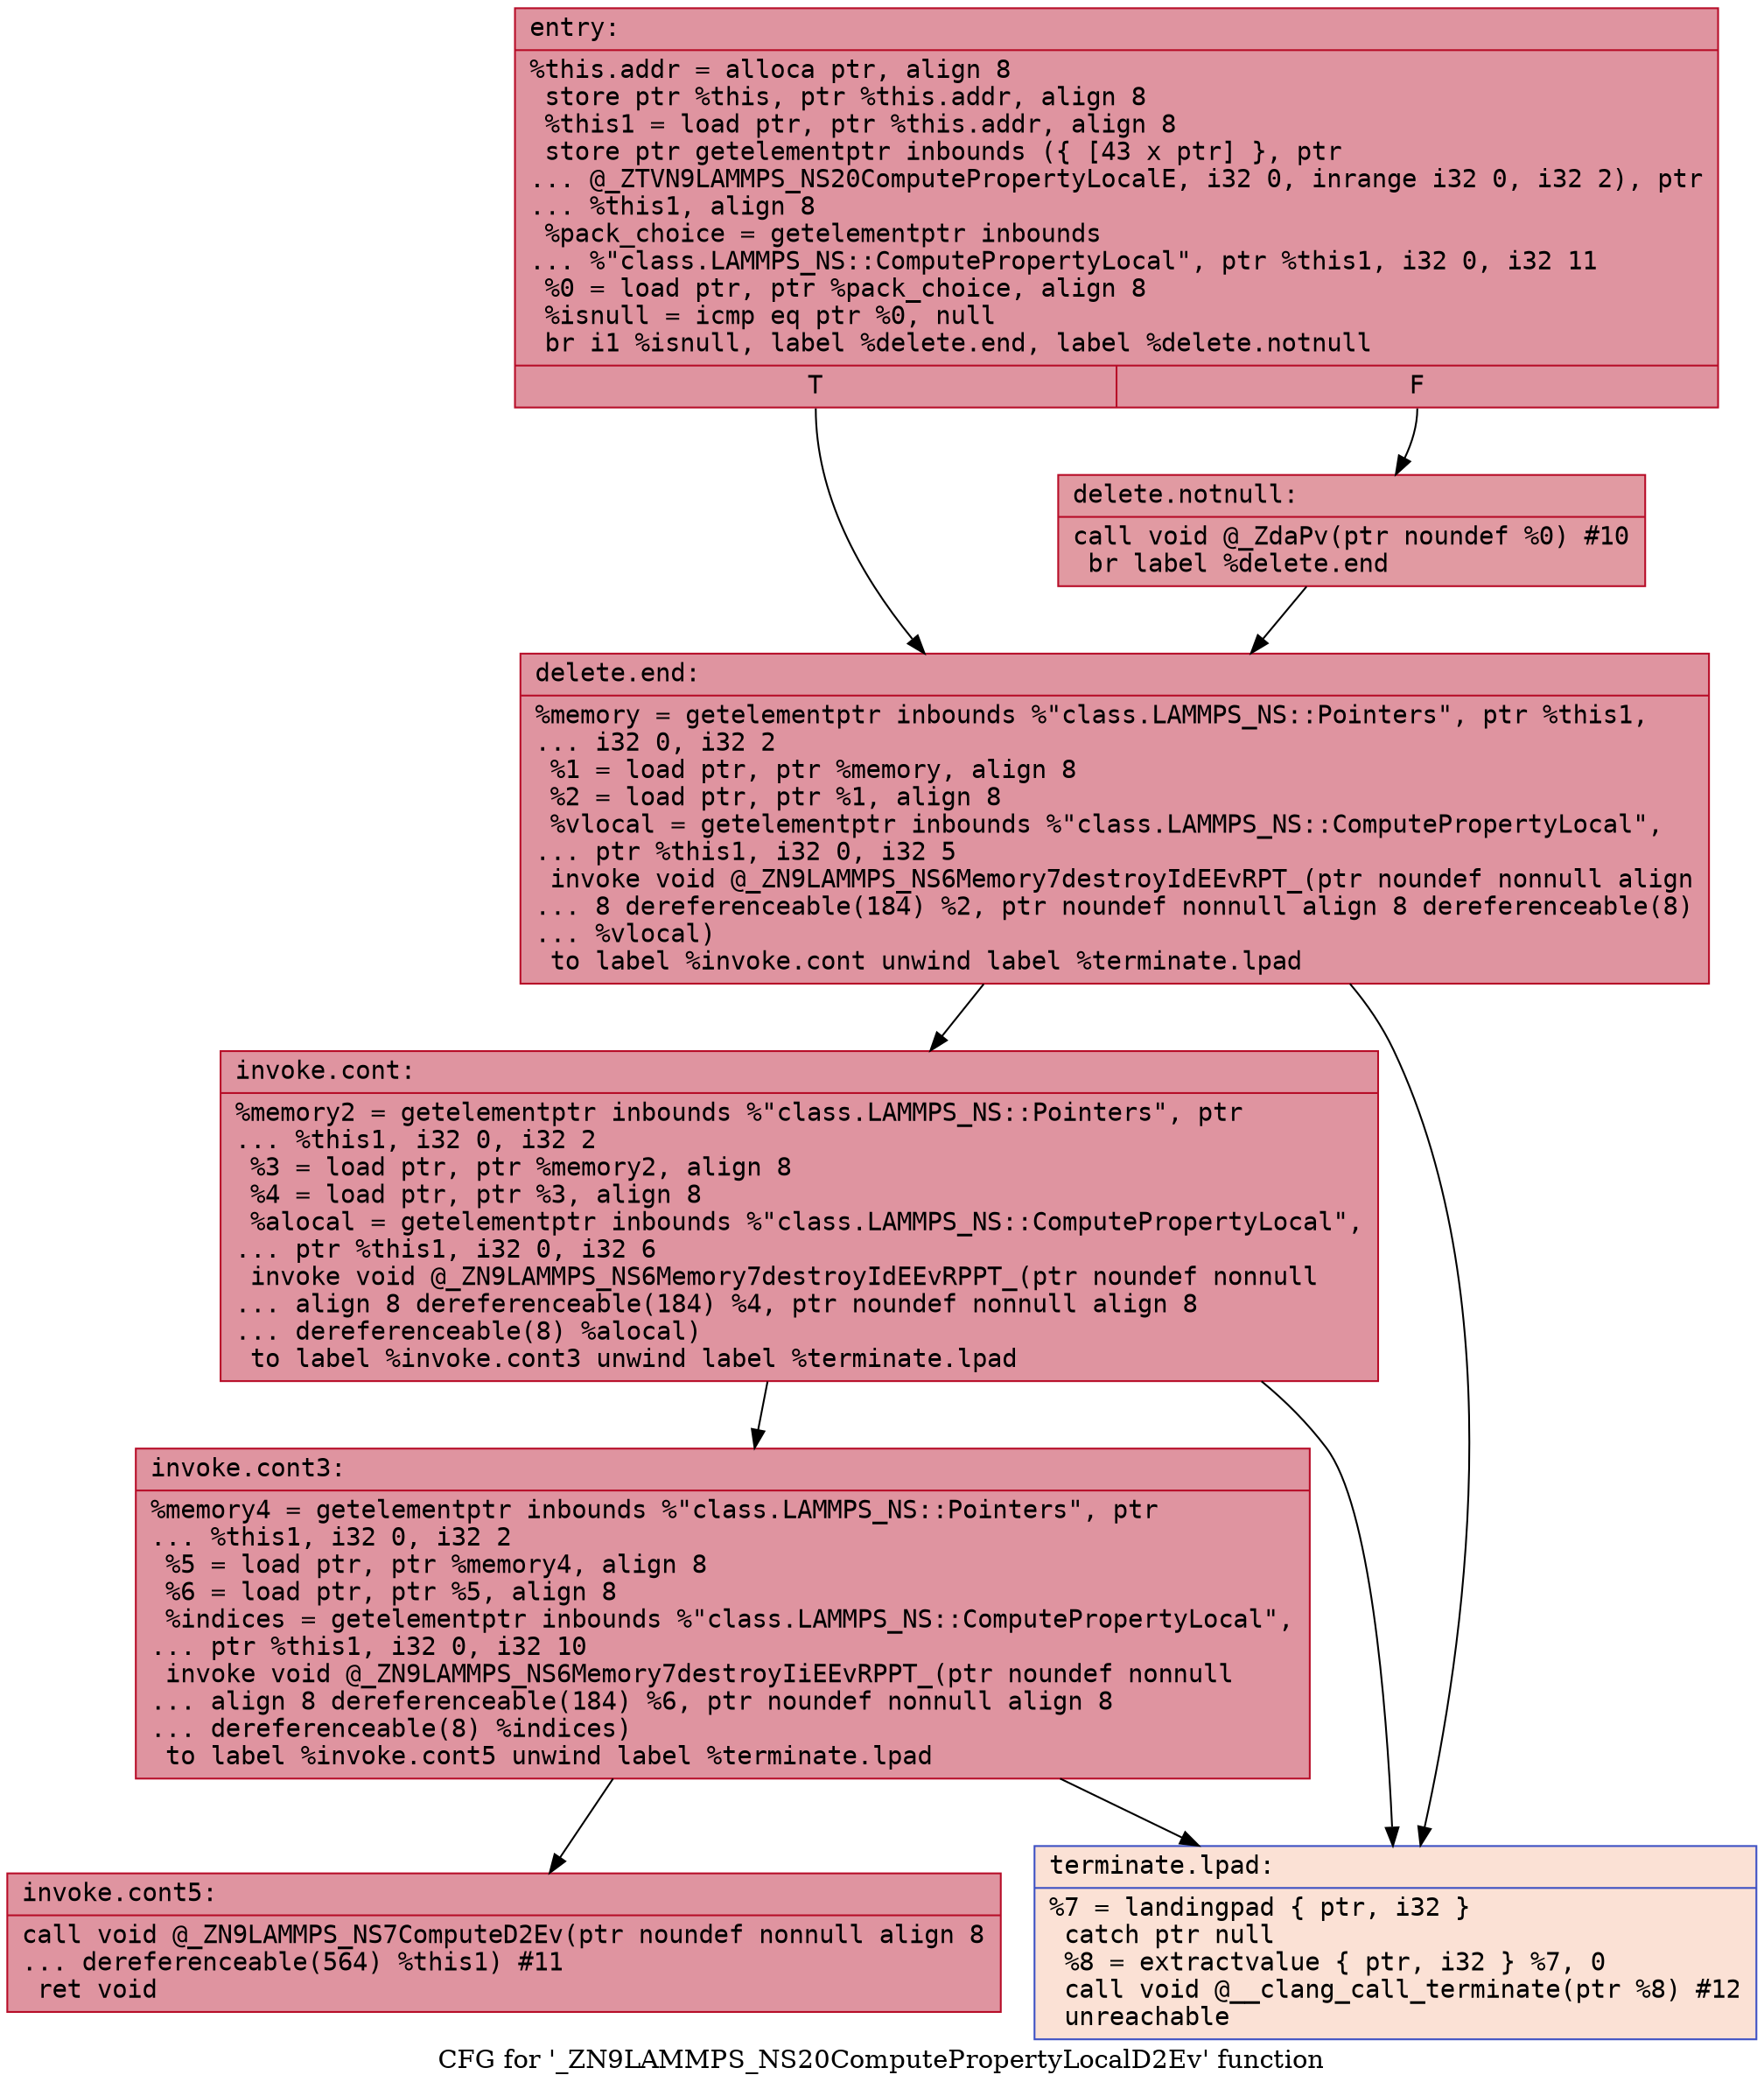 digraph "CFG for '_ZN9LAMMPS_NS20ComputePropertyLocalD2Ev' function" {
	label="CFG for '_ZN9LAMMPS_NS20ComputePropertyLocalD2Ev' function";

	Node0x5611e6891d90 [shape=record,color="#b70d28ff", style=filled, fillcolor="#b70d2870" fontname="Courier",label="{entry:\l|  %this.addr = alloca ptr, align 8\l  store ptr %this, ptr %this.addr, align 8\l  %this1 = load ptr, ptr %this.addr, align 8\l  store ptr getelementptr inbounds (\{ [43 x ptr] \}, ptr\l... @_ZTVN9LAMMPS_NS20ComputePropertyLocalE, i32 0, inrange i32 0, i32 2), ptr\l... %this1, align 8\l  %pack_choice = getelementptr inbounds\l... %\"class.LAMMPS_NS::ComputePropertyLocal\", ptr %this1, i32 0, i32 11\l  %0 = load ptr, ptr %pack_choice, align 8\l  %isnull = icmp eq ptr %0, null\l  br i1 %isnull, label %delete.end, label %delete.notnull\l|{<s0>T|<s1>F}}"];
	Node0x5611e6891d90:s0 -> Node0x5611e6892140[tooltip="entry -> delete.end\nProbability 37.50%" ];
	Node0x5611e6891d90:s1 -> Node0x5611e6892190[tooltip="entry -> delete.notnull\nProbability 62.50%" ];
	Node0x5611e6892190 [shape=record,color="#b70d28ff", style=filled, fillcolor="#bb1b2c70" fontname="Courier",label="{delete.notnull:\l|  call void @_ZdaPv(ptr noundef %0) #10\l  br label %delete.end\l}"];
	Node0x5611e6892190 -> Node0x5611e6892140[tooltip="delete.notnull -> delete.end\nProbability 100.00%" ];
	Node0x5611e6892140 [shape=record,color="#b70d28ff", style=filled, fillcolor="#b70d2870" fontname="Courier",label="{delete.end:\l|  %memory = getelementptr inbounds %\"class.LAMMPS_NS::Pointers\", ptr %this1,\l... i32 0, i32 2\l  %1 = load ptr, ptr %memory, align 8\l  %2 = load ptr, ptr %1, align 8\l  %vlocal = getelementptr inbounds %\"class.LAMMPS_NS::ComputePropertyLocal\",\l... ptr %this1, i32 0, i32 5\l  invoke void @_ZN9LAMMPS_NS6Memory7destroyIdEEvRPT_(ptr noundef nonnull align\l... 8 dereferenceable(184) %2, ptr noundef nonnull align 8 dereferenceable(8)\l... %vlocal)\l          to label %invoke.cont unwind label %terminate.lpad\l}"];
	Node0x5611e6892140 -> Node0x5611e68927b0[tooltip="delete.end -> invoke.cont\nProbability 100.00%" ];
	Node0x5611e6892140 -> Node0x5611e6892830[tooltip="delete.end -> terminate.lpad\nProbability 0.00%" ];
	Node0x5611e68927b0 [shape=record,color="#b70d28ff", style=filled, fillcolor="#b70d2870" fontname="Courier",label="{invoke.cont:\l|  %memory2 = getelementptr inbounds %\"class.LAMMPS_NS::Pointers\", ptr\l... %this1, i32 0, i32 2\l  %3 = load ptr, ptr %memory2, align 8\l  %4 = load ptr, ptr %3, align 8\l  %alocal = getelementptr inbounds %\"class.LAMMPS_NS::ComputePropertyLocal\",\l... ptr %this1, i32 0, i32 6\l  invoke void @_ZN9LAMMPS_NS6Memory7destroyIdEEvRPPT_(ptr noundef nonnull\l... align 8 dereferenceable(184) %4, ptr noundef nonnull align 8\l... dereferenceable(8) %alocal)\l          to label %invoke.cont3 unwind label %terminate.lpad\l}"];
	Node0x5611e68927b0 -> Node0x5611e6891d10[tooltip="invoke.cont -> invoke.cont3\nProbability 100.00%" ];
	Node0x5611e68927b0 -> Node0x5611e6892830[tooltip="invoke.cont -> terminate.lpad\nProbability 0.00%" ];
	Node0x5611e6891d10 [shape=record,color="#b70d28ff", style=filled, fillcolor="#b70d2870" fontname="Courier",label="{invoke.cont3:\l|  %memory4 = getelementptr inbounds %\"class.LAMMPS_NS::Pointers\", ptr\l... %this1, i32 0, i32 2\l  %5 = load ptr, ptr %memory4, align 8\l  %6 = load ptr, ptr %5, align 8\l  %indices = getelementptr inbounds %\"class.LAMMPS_NS::ComputePropertyLocal\",\l... ptr %this1, i32 0, i32 10\l  invoke void @_ZN9LAMMPS_NS6Memory7destroyIiEEvRPPT_(ptr noundef nonnull\l... align 8 dereferenceable(184) %6, ptr noundef nonnull align 8\l... dereferenceable(8) %indices)\l          to label %invoke.cont5 unwind label %terminate.lpad\l}"];
	Node0x5611e6891d10 -> Node0x5611e6893380[tooltip="invoke.cont3 -> invoke.cont5\nProbability 100.00%" ];
	Node0x5611e6891d10 -> Node0x5611e6892830[tooltip="invoke.cont3 -> terminate.lpad\nProbability 0.00%" ];
	Node0x5611e6893380 [shape=record,color="#b70d28ff", style=filled, fillcolor="#b70d2870" fontname="Courier",label="{invoke.cont5:\l|  call void @_ZN9LAMMPS_NS7ComputeD2Ev(ptr noundef nonnull align 8\l... dereferenceable(564) %this1) #11\l  ret void\l}"];
	Node0x5611e6892830 [shape=record,color="#3d50c3ff", style=filled, fillcolor="#f7bca170" fontname="Courier",label="{terminate.lpad:\l|  %7 = landingpad \{ ptr, i32 \}\l          catch ptr null\l  %8 = extractvalue \{ ptr, i32 \} %7, 0\l  call void @__clang_call_terminate(ptr %8) #12\l  unreachable\l}"];
}
